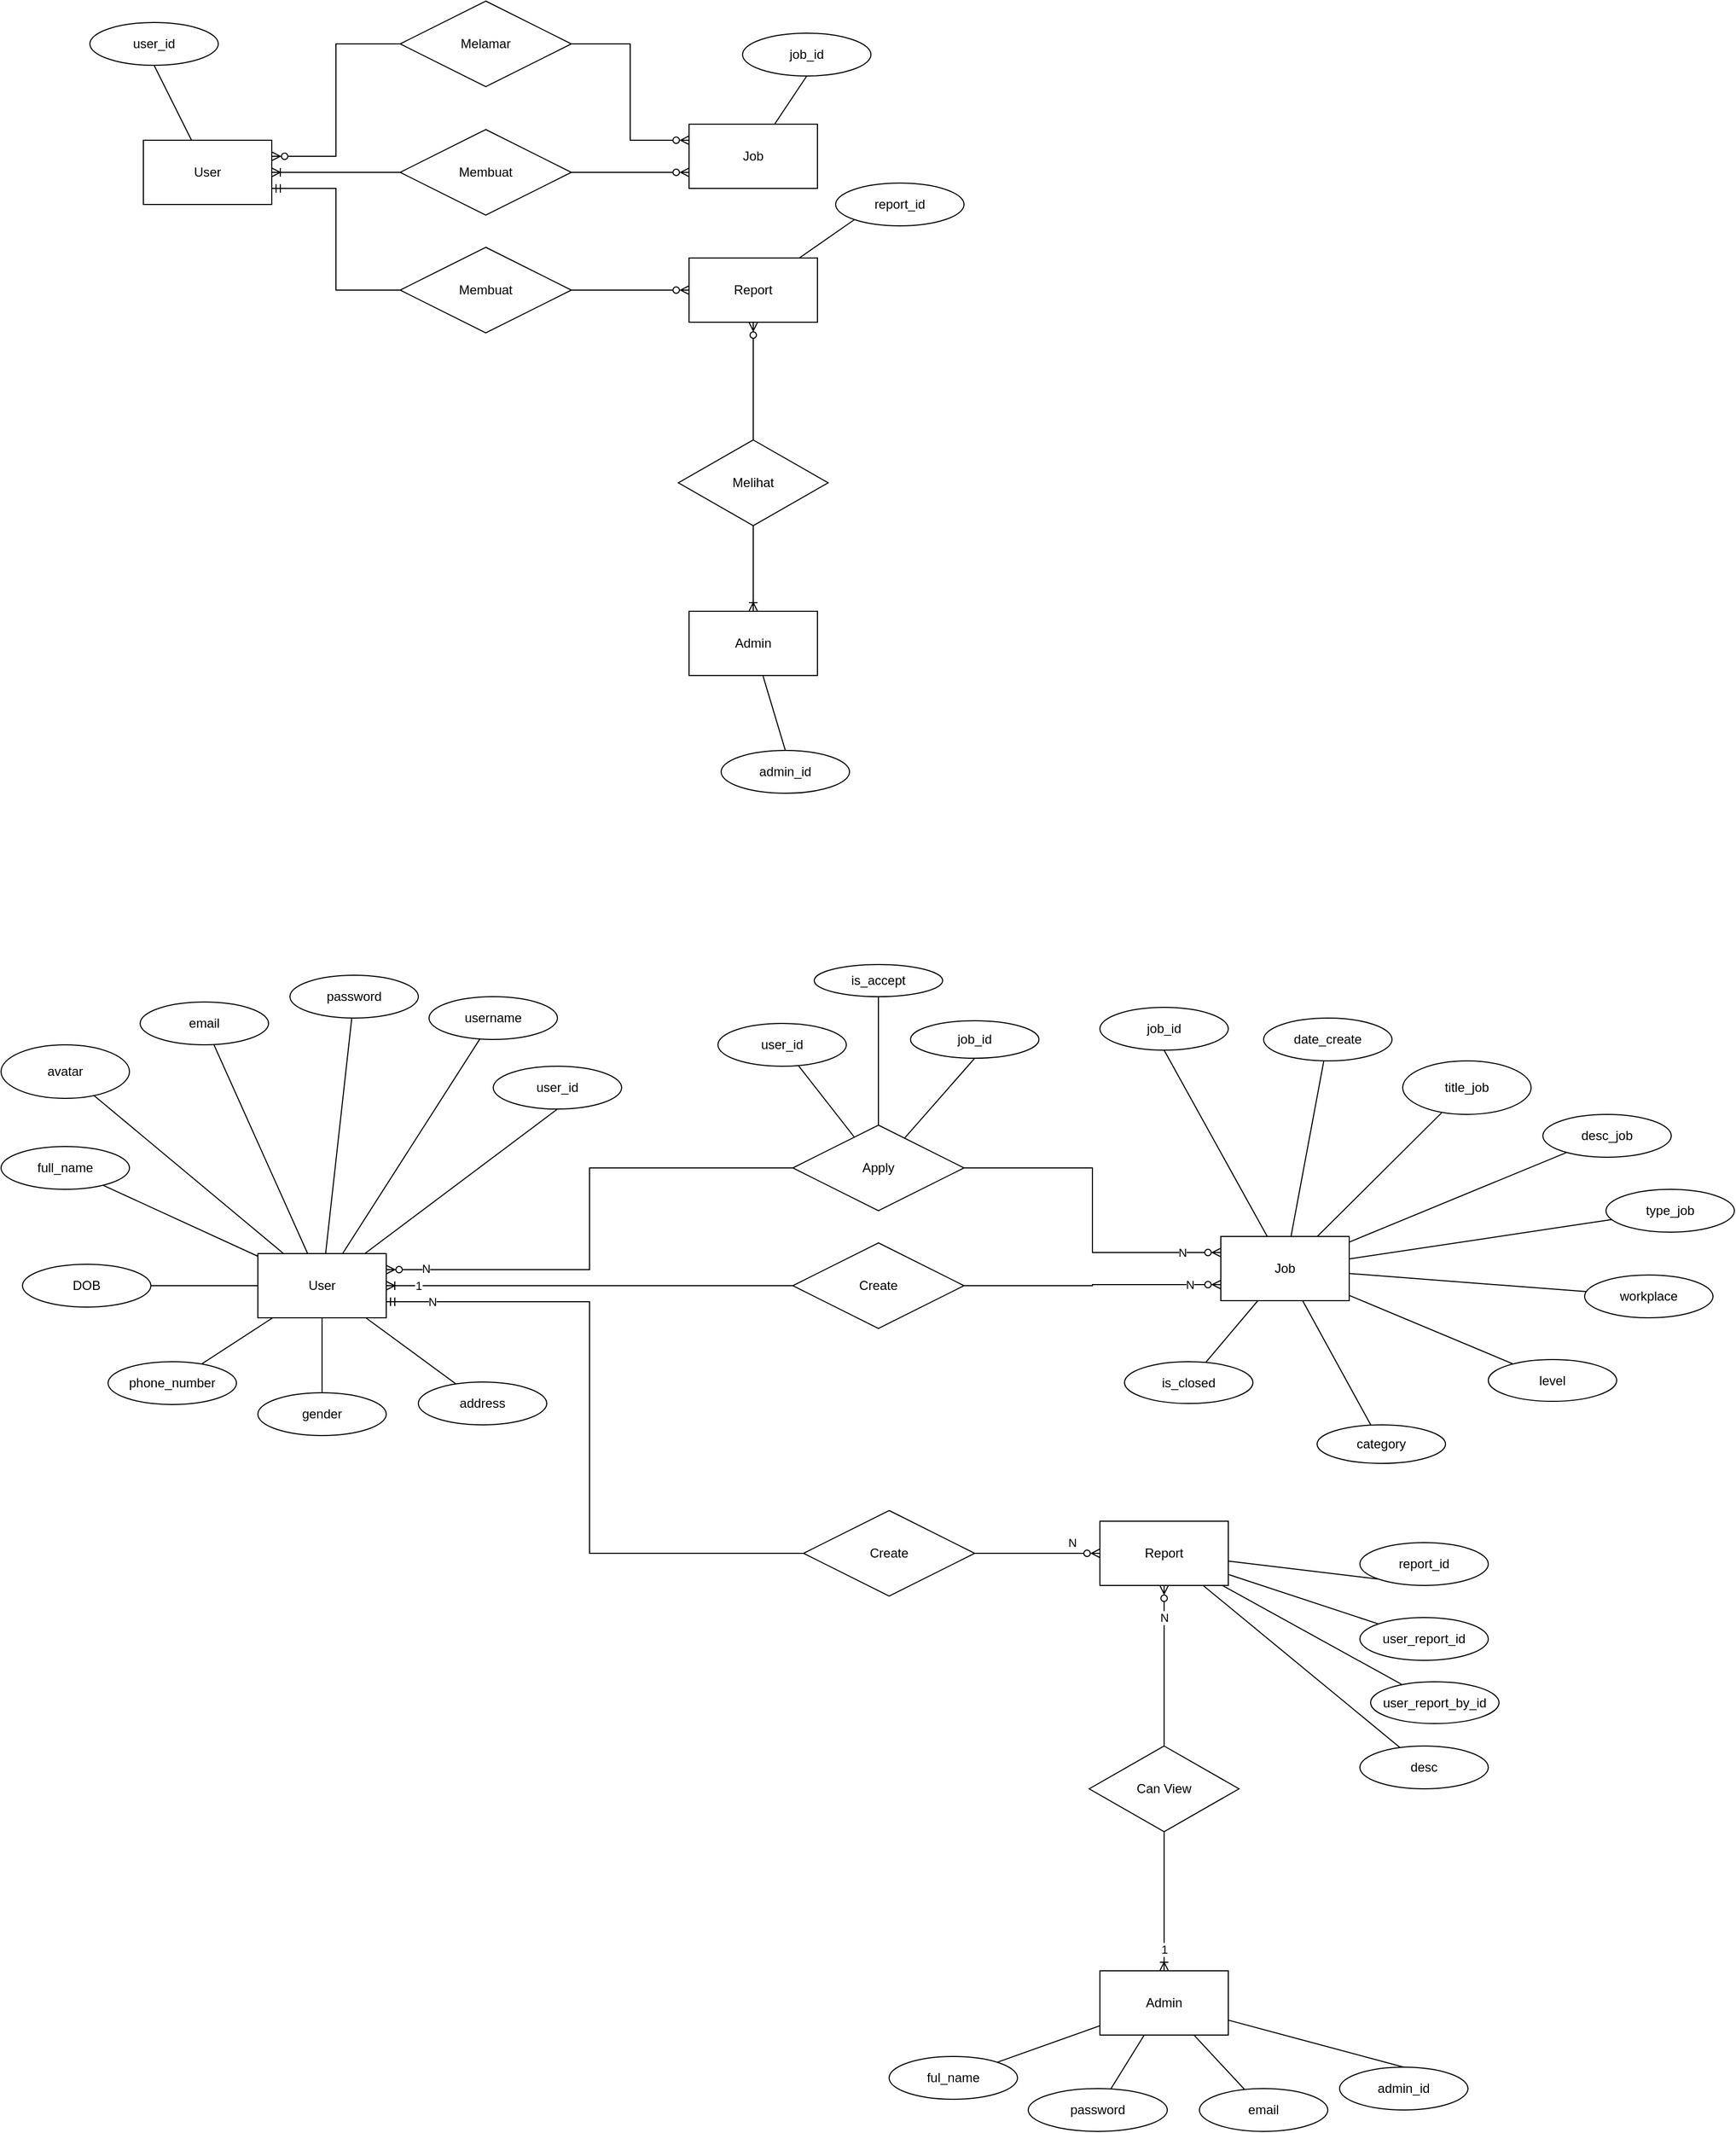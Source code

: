 <mxfile version="20.7.4" type="github">
  <diagram id="C5RBs43oDa-KdzZeNtuy" name="Page-1">
    <mxGraphModel dx="3367" dy="1723" grid="1" gridSize="10" guides="1" tooltips="1" connect="1" arrows="1" fold="1" page="1" pageScale="1" pageWidth="827" pageHeight="1169" math="0" shadow="0">
      <root>
        <mxCell id="WIyWlLk6GJQsqaUBKTNV-0" />
        <mxCell id="WIyWlLk6GJQsqaUBKTNV-1" parent="WIyWlLk6GJQsqaUBKTNV-0" />
        <mxCell id="Z6dIWF6kqk8a_w_2ANYO-72" style="rounded=0;orthogonalLoop=1;jettySize=auto;html=1;entryX=0.5;entryY=1;entryDx=0;entryDy=0;shadow=0;strokeColor=default;endArrow=none;endFill=0;" parent="WIyWlLk6GJQsqaUBKTNV-1" source="Z6dIWF6kqk8a_w_2ANYO-1" target="Z6dIWF6kqk8a_w_2ANYO-68" edge="1">
          <mxGeometry relative="1" as="geometry" />
        </mxCell>
        <mxCell id="Z6dIWF6kqk8a_w_2ANYO-1" value="User" style="rounded=0;whiteSpace=wrap;html=1;" parent="WIyWlLk6GJQsqaUBKTNV-1" vertex="1">
          <mxGeometry x="143" y="160" width="120" height="60" as="geometry" />
        </mxCell>
        <mxCell id="Z6dIWF6kqk8a_w_2ANYO-71" style="rounded=0;orthogonalLoop=1;jettySize=auto;html=1;entryX=0.5;entryY=1;entryDx=0;entryDy=0;shadow=0;strokeColor=default;endArrow=none;endFill=0;" parent="WIyWlLk6GJQsqaUBKTNV-1" source="Z6dIWF6kqk8a_w_2ANYO-11" target="Z6dIWF6kqk8a_w_2ANYO-70" edge="1">
          <mxGeometry relative="1" as="geometry" />
        </mxCell>
        <mxCell id="Z6dIWF6kqk8a_w_2ANYO-11" value="Job" style="rounded=0;whiteSpace=wrap;html=1;" parent="WIyWlLk6GJQsqaUBKTNV-1" vertex="1">
          <mxGeometry x="653" y="145" width="120" height="60" as="geometry" />
        </mxCell>
        <mxCell id="Z6dIWF6kqk8a_w_2ANYO-15" value="Melamar" style="rhombus;whiteSpace=wrap;html=1;" parent="WIyWlLk6GJQsqaUBKTNV-1" vertex="1">
          <mxGeometry x="383" y="30" width="160" height="80" as="geometry" />
        </mxCell>
        <mxCell id="Z6dIWF6kqk8a_w_2ANYO-77" style="rounded=0;orthogonalLoop=1;jettySize=auto;html=1;entryX=0;entryY=1;entryDx=0;entryDy=0;shadow=0;strokeColor=default;endArrow=none;endFill=0;" parent="WIyWlLk6GJQsqaUBKTNV-1" source="Z6dIWF6kqk8a_w_2ANYO-16" target="Z6dIWF6kqk8a_w_2ANYO-75" edge="1">
          <mxGeometry relative="1" as="geometry" />
        </mxCell>
        <mxCell id="Z6dIWF6kqk8a_w_2ANYO-16" value="Report" style="rounded=0;whiteSpace=wrap;html=1;" parent="WIyWlLk6GJQsqaUBKTNV-1" vertex="1">
          <mxGeometry x="653" y="270" width="120" height="60" as="geometry" />
        </mxCell>
        <mxCell id="Z6dIWF6kqk8a_w_2ANYO-80" style="edgeStyle=none;rounded=0;orthogonalLoop=1;jettySize=auto;html=1;entryX=0.5;entryY=0;entryDx=0;entryDy=0;shadow=0;strokeColor=default;endArrow=none;endFill=0;" parent="WIyWlLk6GJQsqaUBKTNV-1" source="Z6dIWF6kqk8a_w_2ANYO-17" target="Z6dIWF6kqk8a_w_2ANYO-78" edge="1">
          <mxGeometry relative="1" as="geometry" />
        </mxCell>
        <mxCell id="Z6dIWF6kqk8a_w_2ANYO-17" value="Admin" style="rounded=0;whiteSpace=wrap;html=1;" parent="WIyWlLk6GJQsqaUBKTNV-1" vertex="1">
          <mxGeometry x="653" y="600" width="120" height="60" as="geometry" />
        </mxCell>
        <mxCell id="Z6dIWF6kqk8a_w_2ANYO-41" style="edgeStyle=orthogonalEdgeStyle;rounded=0;orthogonalLoop=1;jettySize=auto;html=1;entryX=0;entryY=0.5;entryDx=0;entryDy=0;shadow=0;strokeColor=default;endArrow=ERzeroToMany;endFill=0;" parent="WIyWlLk6GJQsqaUBKTNV-1" source="Z6dIWF6kqk8a_w_2ANYO-18" target="Z6dIWF6kqk8a_w_2ANYO-16" edge="1">
          <mxGeometry relative="1" as="geometry" />
        </mxCell>
        <mxCell id="Z6dIWF6kqk8a_w_2ANYO-42" style="edgeStyle=orthogonalEdgeStyle;rounded=0;orthogonalLoop=1;jettySize=auto;html=1;entryX=1;entryY=0.75;entryDx=0;entryDy=0;shadow=0;strokeColor=default;endArrow=ERmandOne;endFill=0;exitX=0;exitY=0.5;exitDx=0;exitDy=0;" parent="WIyWlLk6GJQsqaUBKTNV-1" source="Z6dIWF6kqk8a_w_2ANYO-18" target="Z6dIWF6kqk8a_w_2ANYO-1" edge="1">
          <mxGeometry relative="1" as="geometry">
            <mxPoint x="313" y="440" as="sourcePoint" />
            <Array as="points">
              <mxPoint x="323" y="300" />
              <mxPoint x="323" y="205" />
            </Array>
          </mxGeometry>
        </mxCell>
        <mxCell id="Z6dIWF6kqk8a_w_2ANYO-18" value="Membuat" style="rhombus;whiteSpace=wrap;html=1;" parent="WIyWlLk6GJQsqaUBKTNV-1" vertex="1">
          <mxGeometry x="383" y="260" width="160" height="80" as="geometry" />
        </mxCell>
        <mxCell id="Z6dIWF6kqk8a_w_2ANYO-39" style="edgeStyle=orthogonalEdgeStyle;rounded=0;orthogonalLoop=1;jettySize=auto;html=1;entryX=0.5;entryY=1;entryDx=0;entryDy=0;shadow=0;strokeColor=default;endArrow=ERzeroToMany;endFill=0;" parent="WIyWlLk6GJQsqaUBKTNV-1" source="Z6dIWF6kqk8a_w_2ANYO-19" target="Z6dIWF6kqk8a_w_2ANYO-16" edge="1">
          <mxGeometry relative="1" as="geometry" />
        </mxCell>
        <mxCell id="Z6dIWF6kqk8a_w_2ANYO-49" style="edgeStyle=orthogonalEdgeStyle;rounded=0;orthogonalLoop=1;jettySize=auto;html=1;entryX=0.5;entryY=0;entryDx=0;entryDy=0;shadow=0;strokeColor=default;endArrow=ERoneToMany;endFill=0;" parent="WIyWlLk6GJQsqaUBKTNV-1" source="Z6dIWF6kqk8a_w_2ANYO-19" target="Z6dIWF6kqk8a_w_2ANYO-17" edge="1">
          <mxGeometry relative="1" as="geometry" />
        </mxCell>
        <mxCell id="Z6dIWF6kqk8a_w_2ANYO-19" value="Melihat" style="rhombus;whiteSpace=wrap;html=1;" parent="WIyWlLk6GJQsqaUBKTNV-1" vertex="1">
          <mxGeometry x="643" y="440" width="140" height="80" as="geometry" />
        </mxCell>
        <mxCell id="Z6dIWF6kqk8a_w_2ANYO-46" style="edgeStyle=orthogonalEdgeStyle;rounded=0;orthogonalLoop=1;jettySize=auto;html=1;entryX=0;entryY=0.75;entryDx=0;entryDy=0;shadow=0;strokeColor=default;endArrow=ERzeroToMany;endFill=0;" parent="WIyWlLk6GJQsqaUBKTNV-1" source="Z6dIWF6kqk8a_w_2ANYO-21" target="Z6dIWF6kqk8a_w_2ANYO-11" edge="1">
          <mxGeometry relative="1" as="geometry" />
        </mxCell>
        <mxCell id="Z6dIWF6kqk8a_w_2ANYO-21" value="Membuat" style="rhombus;whiteSpace=wrap;html=1;" parent="WIyWlLk6GJQsqaUBKTNV-1" vertex="1">
          <mxGeometry x="383" y="150" width="160" height="80" as="geometry" />
        </mxCell>
        <mxCell id="Z6dIWF6kqk8a_w_2ANYO-47" style="edgeStyle=orthogonalEdgeStyle;rounded=0;orthogonalLoop=1;jettySize=auto;html=1;entryX=0;entryY=0.25;entryDx=0;entryDy=0;shadow=0;strokeColor=default;endArrow=ERzeroToMany;endFill=0;exitX=1;exitY=0.5;exitDx=0;exitDy=0;" parent="WIyWlLk6GJQsqaUBKTNV-1" source="Z6dIWF6kqk8a_w_2ANYO-15" target="Z6dIWF6kqk8a_w_2ANYO-11" edge="1">
          <mxGeometry relative="1" as="geometry">
            <mxPoint x="553.0" y="105" as="sourcePoint" />
            <mxPoint x="673.0" y="60" as="targetPoint" />
          </mxGeometry>
        </mxCell>
        <mxCell id="Z6dIWF6kqk8a_w_2ANYO-68" value="user_id" style="ellipse;whiteSpace=wrap;html=1;" parent="WIyWlLk6GJQsqaUBKTNV-1" vertex="1">
          <mxGeometry x="93" y="50" width="120" height="40" as="geometry" />
        </mxCell>
        <mxCell id="Z6dIWF6kqk8a_w_2ANYO-70" value="job_id" style="ellipse;whiteSpace=wrap;html=1;" parent="WIyWlLk6GJQsqaUBKTNV-1" vertex="1">
          <mxGeometry x="703" y="60" width="120" height="40" as="geometry" />
        </mxCell>
        <mxCell id="Z6dIWF6kqk8a_w_2ANYO-74" style="edgeStyle=orthogonalEdgeStyle;rounded=0;orthogonalLoop=1;jettySize=auto;html=1;entryX=1;entryY=0.5;entryDx=0;entryDy=0;shadow=0;strokeColor=default;endArrow=ERoneToMany;endFill=0;exitX=0;exitY=0.5;exitDx=0;exitDy=0;" parent="WIyWlLk6GJQsqaUBKTNV-1" source="Z6dIWF6kqk8a_w_2ANYO-21" target="Z6dIWF6kqk8a_w_2ANYO-1" edge="1">
          <mxGeometry relative="1" as="geometry">
            <mxPoint x="163" y="245" as="sourcePoint" />
            <mxPoint x="283" y="200" as="targetPoint" />
          </mxGeometry>
        </mxCell>
        <mxCell id="Z6dIWF6kqk8a_w_2ANYO-75" value="report_id" style="ellipse;whiteSpace=wrap;html=1;" parent="WIyWlLk6GJQsqaUBKTNV-1" vertex="1">
          <mxGeometry x="790" y="200" width="120" height="40" as="geometry" />
        </mxCell>
        <mxCell id="Z6dIWF6kqk8a_w_2ANYO-78" value="admin_id" style="ellipse;whiteSpace=wrap;html=1;" parent="WIyWlLk6GJQsqaUBKTNV-1" vertex="1">
          <mxGeometry x="683" y="730" width="120" height="40" as="geometry" />
        </mxCell>
        <mxCell id="Z6dIWF6kqk8a_w_2ANYO-81" style="edgeStyle=orthogonalEdgeStyle;rounded=0;orthogonalLoop=1;jettySize=auto;html=1;entryX=1;entryY=0.25;entryDx=0;entryDy=0;shadow=0;strokeColor=default;endArrow=ERzeroToMany;endFill=0;exitX=0;exitY=0.5;exitDx=0;exitDy=0;" parent="WIyWlLk6GJQsqaUBKTNV-1" source="Z6dIWF6kqk8a_w_2ANYO-15" target="Z6dIWF6kqk8a_w_2ANYO-1" edge="1">
          <mxGeometry relative="1" as="geometry">
            <mxPoint x="383.0" y="260" as="sourcePoint" />
            <mxPoint x="273.0" y="195" as="targetPoint" />
          </mxGeometry>
        </mxCell>
        <mxCell id="cLHUCbzt0xKJDrhZQCoJ-0" style="rounded=0;orthogonalLoop=1;jettySize=auto;html=1;entryX=0.5;entryY=1;entryDx=0;entryDy=0;shadow=0;strokeColor=default;endArrow=none;endFill=0;" parent="WIyWlLk6GJQsqaUBKTNV-1" source="cLHUCbzt0xKJDrhZQCoJ-1" target="cLHUCbzt0xKJDrhZQCoJ-18" edge="1">
          <mxGeometry relative="1" as="geometry" />
        </mxCell>
        <mxCell id="cLHUCbzt0xKJDrhZQCoJ-27" value="" style="rounded=0;orthogonalLoop=1;jettySize=auto;html=1;endArrow=none;endFill=0;" parent="WIyWlLk6GJQsqaUBKTNV-1" source="cLHUCbzt0xKJDrhZQCoJ-1" target="cLHUCbzt0xKJDrhZQCoJ-26" edge="1">
          <mxGeometry relative="1" as="geometry" />
        </mxCell>
        <mxCell id="cLHUCbzt0xKJDrhZQCoJ-30" value="" style="edgeStyle=none;rounded=0;orthogonalLoop=1;jettySize=auto;html=1;endArrow=none;endFill=0;" parent="WIyWlLk6GJQsqaUBKTNV-1" source="cLHUCbzt0xKJDrhZQCoJ-1" target="cLHUCbzt0xKJDrhZQCoJ-29" edge="1">
          <mxGeometry relative="1" as="geometry" />
        </mxCell>
        <mxCell id="cLHUCbzt0xKJDrhZQCoJ-32" value="" style="edgeStyle=none;rounded=0;orthogonalLoop=1;jettySize=auto;html=1;endArrow=none;endFill=0;" parent="WIyWlLk6GJQsqaUBKTNV-1" source="cLHUCbzt0xKJDrhZQCoJ-1" target="cLHUCbzt0xKJDrhZQCoJ-31" edge="1">
          <mxGeometry relative="1" as="geometry" />
        </mxCell>
        <mxCell id="cLHUCbzt0xKJDrhZQCoJ-36" value="" style="edgeStyle=none;rounded=0;orthogonalLoop=1;jettySize=auto;html=1;endArrow=none;endFill=0;" parent="WIyWlLk6GJQsqaUBKTNV-1" source="cLHUCbzt0xKJDrhZQCoJ-1" target="cLHUCbzt0xKJDrhZQCoJ-35" edge="1">
          <mxGeometry relative="1" as="geometry" />
        </mxCell>
        <mxCell id="cLHUCbzt0xKJDrhZQCoJ-38" value="" style="edgeStyle=none;rounded=0;orthogonalLoop=1;jettySize=auto;html=1;endArrow=none;endFill=0;" parent="WIyWlLk6GJQsqaUBKTNV-1" source="cLHUCbzt0xKJDrhZQCoJ-1" target="cLHUCbzt0xKJDrhZQCoJ-37" edge="1">
          <mxGeometry relative="1" as="geometry" />
        </mxCell>
        <mxCell id="cLHUCbzt0xKJDrhZQCoJ-40" value="" style="edgeStyle=none;rounded=0;orthogonalLoop=1;jettySize=auto;html=1;endArrow=none;endFill=0;" parent="WIyWlLk6GJQsqaUBKTNV-1" source="cLHUCbzt0xKJDrhZQCoJ-1" target="cLHUCbzt0xKJDrhZQCoJ-39" edge="1">
          <mxGeometry relative="1" as="geometry" />
        </mxCell>
        <mxCell id="cLHUCbzt0xKJDrhZQCoJ-43" value="" style="edgeStyle=none;rounded=0;orthogonalLoop=1;jettySize=auto;html=1;endArrow=none;endFill=0;" parent="WIyWlLk6GJQsqaUBKTNV-1" source="cLHUCbzt0xKJDrhZQCoJ-1" target="cLHUCbzt0xKJDrhZQCoJ-42" edge="1">
          <mxGeometry relative="1" as="geometry" />
        </mxCell>
        <mxCell id="cLHUCbzt0xKJDrhZQCoJ-46" value="" style="edgeStyle=none;rounded=0;orthogonalLoop=1;jettySize=auto;html=1;endArrow=none;endFill=0;" parent="WIyWlLk6GJQsqaUBKTNV-1" source="cLHUCbzt0xKJDrhZQCoJ-1" target="cLHUCbzt0xKJDrhZQCoJ-45" edge="1">
          <mxGeometry relative="1" as="geometry" />
        </mxCell>
        <mxCell id="cLHUCbzt0xKJDrhZQCoJ-49" value="" style="edgeStyle=none;rounded=0;orthogonalLoop=1;jettySize=auto;html=1;endArrow=none;endFill=0;" parent="WIyWlLk6GJQsqaUBKTNV-1" source="cLHUCbzt0xKJDrhZQCoJ-1" target="cLHUCbzt0xKJDrhZQCoJ-48" edge="1">
          <mxGeometry relative="1" as="geometry" />
        </mxCell>
        <mxCell id="cLHUCbzt0xKJDrhZQCoJ-1" value="User" style="rounded=0;whiteSpace=wrap;html=1;" parent="WIyWlLk6GJQsqaUBKTNV-1" vertex="1">
          <mxGeometry x="250" y="1200" width="120" height="60" as="geometry" />
        </mxCell>
        <mxCell id="cLHUCbzt0xKJDrhZQCoJ-2" style="rounded=0;orthogonalLoop=1;jettySize=auto;html=1;entryX=0.5;entryY=1;entryDx=0;entryDy=0;shadow=0;strokeColor=default;endArrow=none;endFill=0;" parent="WIyWlLk6GJQsqaUBKTNV-1" source="cLHUCbzt0xKJDrhZQCoJ-3" target="cLHUCbzt0xKJDrhZQCoJ-19" edge="1">
          <mxGeometry relative="1" as="geometry" />
        </mxCell>
        <mxCell id="cLHUCbzt0xKJDrhZQCoJ-52" value="" style="edgeStyle=none;rounded=0;orthogonalLoop=1;jettySize=auto;html=1;endArrow=none;endFill=0;" parent="WIyWlLk6GJQsqaUBKTNV-1" source="cLHUCbzt0xKJDrhZQCoJ-3" target="cLHUCbzt0xKJDrhZQCoJ-51" edge="1">
          <mxGeometry relative="1" as="geometry" />
        </mxCell>
        <mxCell id="cLHUCbzt0xKJDrhZQCoJ-54" value="" style="edgeStyle=none;rounded=0;orthogonalLoop=1;jettySize=auto;html=1;endArrow=none;endFill=0;" parent="WIyWlLk6GJQsqaUBKTNV-1" source="cLHUCbzt0xKJDrhZQCoJ-3" target="cLHUCbzt0xKJDrhZQCoJ-53" edge="1">
          <mxGeometry relative="1" as="geometry" />
        </mxCell>
        <mxCell id="cLHUCbzt0xKJDrhZQCoJ-56" value="" style="edgeStyle=none;rounded=0;orthogonalLoop=1;jettySize=auto;html=1;endArrow=none;endFill=0;" parent="WIyWlLk6GJQsqaUBKTNV-1" source="cLHUCbzt0xKJDrhZQCoJ-3" target="cLHUCbzt0xKJDrhZQCoJ-55" edge="1">
          <mxGeometry relative="1" as="geometry" />
        </mxCell>
        <mxCell id="cLHUCbzt0xKJDrhZQCoJ-59" value="" style="edgeStyle=none;rounded=0;orthogonalLoop=1;jettySize=auto;html=1;endArrow=none;endFill=0;" parent="WIyWlLk6GJQsqaUBKTNV-1" source="cLHUCbzt0xKJDrhZQCoJ-3" target="cLHUCbzt0xKJDrhZQCoJ-58" edge="1">
          <mxGeometry relative="1" as="geometry" />
        </mxCell>
        <mxCell id="cLHUCbzt0xKJDrhZQCoJ-62" value="" style="edgeStyle=none;rounded=0;orthogonalLoop=1;jettySize=auto;html=1;endArrow=none;endFill=0;" parent="WIyWlLk6GJQsqaUBKTNV-1" source="cLHUCbzt0xKJDrhZQCoJ-3" target="cLHUCbzt0xKJDrhZQCoJ-61" edge="1">
          <mxGeometry relative="1" as="geometry" />
        </mxCell>
        <mxCell id="cLHUCbzt0xKJDrhZQCoJ-67" value="" style="edgeStyle=none;rounded=0;orthogonalLoop=1;jettySize=auto;html=1;endArrow=none;endFill=0;" parent="WIyWlLk6GJQsqaUBKTNV-1" source="cLHUCbzt0xKJDrhZQCoJ-3" target="cLHUCbzt0xKJDrhZQCoJ-66" edge="1">
          <mxGeometry relative="1" as="geometry" />
        </mxCell>
        <mxCell id="cLHUCbzt0xKJDrhZQCoJ-69" value="" style="edgeStyle=none;rounded=0;orthogonalLoop=1;jettySize=auto;html=1;endArrow=none;endFill=0;" parent="WIyWlLk6GJQsqaUBKTNV-1" source="cLHUCbzt0xKJDrhZQCoJ-3" target="cLHUCbzt0xKJDrhZQCoJ-68" edge="1">
          <mxGeometry relative="1" as="geometry" />
        </mxCell>
        <mxCell id="cLHUCbzt0xKJDrhZQCoJ-96" value="" style="edgeStyle=none;rounded=0;orthogonalLoop=1;jettySize=auto;html=1;endArrow=none;endFill=0;" parent="WIyWlLk6GJQsqaUBKTNV-1" source="cLHUCbzt0xKJDrhZQCoJ-3" target="cLHUCbzt0xKJDrhZQCoJ-95" edge="1">
          <mxGeometry relative="1" as="geometry" />
        </mxCell>
        <mxCell id="cLHUCbzt0xKJDrhZQCoJ-3" value="Job" style="rounded=0;whiteSpace=wrap;html=1;" parent="WIyWlLk6GJQsqaUBKTNV-1" vertex="1">
          <mxGeometry x="1150" y="1184" width="120" height="60" as="geometry" />
        </mxCell>
        <mxCell id="cLHUCbzt0xKJDrhZQCoJ-89" value="" style="edgeStyle=none;rounded=0;orthogonalLoop=1;jettySize=auto;html=1;endArrow=none;endFill=0;" parent="WIyWlLk6GJQsqaUBKTNV-1" source="cLHUCbzt0xKJDrhZQCoJ-4" target="cLHUCbzt0xKJDrhZQCoJ-88" edge="1">
          <mxGeometry relative="1" as="geometry" />
        </mxCell>
        <mxCell id="cLHUCbzt0xKJDrhZQCoJ-92" style="edgeStyle=none;rounded=0;orthogonalLoop=1;jettySize=auto;html=1;entryX=0.5;entryY=1;entryDx=0;entryDy=0;endArrow=none;endFill=0;" parent="WIyWlLk6GJQsqaUBKTNV-1" source="cLHUCbzt0xKJDrhZQCoJ-4" target="cLHUCbzt0xKJDrhZQCoJ-90" edge="1">
          <mxGeometry relative="1" as="geometry" />
        </mxCell>
        <mxCell id="cLHUCbzt0xKJDrhZQCoJ-94" value="" style="edgeStyle=none;rounded=0;orthogonalLoop=1;jettySize=auto;html=1;endArrow=none;endFill=0;" parent="WIyWlLk6GJQsqaUBKTNV-1" source="cLHUCbzt0xKJDrhZQCoJ-4" target="cLHUCbzt0xKJDrhZQCoJ-93" edge="1">
          <mxGeometry relative="1" as="geometry" />
        </mxCell>
        <mxCell id="cLHUCbzt0xKJDrhZQCoJ-4" value="Apply" style="rhombus;whiteSpace=wrap;html=1;" parent="WIyWlLk6GJQsqaUBKTNV-1" vertex="1">
          <mxGeometry x="750" y="1080" width="160" height="80" as="geometry" />
        </mxCell>
        <mxCell id="cLHUCbzt0xKJDrhZQCoJ-5" style="rounded=0;orthogonalLoop=1;jettySize=auto;html=1;entryX=0;entryY=1;entryDx=0;entryDy=0;shadow=0;strokeColor=default;endArrow=none;endFill=0;" parent="WIyWlLk6GJQsqaUBKTNV-1" source="cLHUCbzt0xKJDrhZQCoJ-6" target="cLHUCbzt0xKJDrhZQCoJ-21" edge="1">
          <mxGeometry relative="1" as="geometry" />
        </mxCell>
        <mxCell id="cLHUCbzt0xKJDrhZQCoJ-71" value="" style="edgeStyle=none;rounded=0;orthogonalLoop=1;jettySize=auto;html=1;endArrow=none;endFill=0;" parent="WIyWlLk6GJQsqaUBKTNV-1" source="cLHUCbzt0xKJDrhZQCoJ-6" target="cLHUCbzt0xKJDrhZQCoJ-70" edge="1">
          <mxGeometry relative="1" as="geometry" />
        </mxCell>
        <mxCell id="cLHUCbzt0xKJDrhZQCoJ-73" value="" style="edgeStyle=none;rounded=0;orthogonalLoop=1;jettySize=auto;html=1;endArrow=none;endFill=0;" parent="WIyWlLk6GJQsqaUBKTNV-1" source="cLHUCbzt0xKJDrhZQCoJ-6" target="cLHUCbzt0xKJDrhZQCoJ-72" edge="1">
          <mxGeometry relative="1" as="geometry" />
        </mxCell>
        <mxCell id="cLHUCbzt0xKJDrhZQCoJ-75" value="" style="edgeStyle=none;rounded=0;orthogonalLoop=1;jettySize=auto;html=1;endArrow=none;endFill=0;" parent="WIyWlLk6GJQsqaUBKTNV-1" source="cLHUCbzt0xKJDrhZQCoJ-6" target="cLHUCbzt0xKJDrhZQCoJ-74" edge="1">
          <mxGeometry relative="1" as="geometry" />
        </mxCell>
        <mxCell id="cLHUCbzt0xKJDrhZQCoJ-6" value="Report" style="rounded=0;whiteSpace=wrap;html=1;" parent="WIyWlLk6GJQsqaUBKTNV-1" vertex="1">
          <mxGeometry x="1037" y="1450" width="120" height="60" as="geometry" />
        </mxCell>
        <mxCell id="cLHUCbzt0xKJDrhZQCoJ-7" style="edgeStyle=none;rounded=0;orthogonalLoop=1;jettySize=auto;html=1;entryX=0.5;entryY=0;entryDx=0;entryDy=0;shadow=0;strokeColor=default;endArrow=none;endFill=0;" parent="WIyWlLk6GJQsqaUBKTNV-1" source="cLHUCbzt0xKJDrhZQCoJ-8" target="cLHUCbzt0xKJDrhZQCoJ-22" edge="1">
          <mxGeometry relative="1" as="geometry" />
        </mxCell>
        <mxCell id="cLHUCbzt0xKJDrhZQCoJ-80" value="" style="edgeStyle=none;rounded=0;orthogonalLoop=1;jettySize=auto;html=1;endArrow=none;endFill=0;" parent="WIyWlLk6GJQsqaUBKTNV-1" source="cLHUCbzt0xKJDrhZQCoJ-8" target="cLHUCbzt0xKJDrhZQCoJ-79" edge="1">
          <mxGeometry relative="1" as="geometry" />
        </mxCell>
        <mxCell id="cLHUCbzt0xKJDrhZQCoJ-83" value="" style="edgeStyle=none;rounded=0;orthogonalLoop=1;jettySize=auto;html=1;endArrow=none;endFill=0;" parent="WIyWlLk6GJQsqaUBKTNV-1" source="cLHUCbzt0xKJDrhZQCoJ-8" target="cLHUCbzt0xKJDrhZQCoJ-82" edge="1">
          <mxGeometry relative="1" as="geometry" />
        </mxCell>
        <mxCell id="cLHUCbzt0xKJDrhZQCoJ-85" value="" style="edgeStyle=none;rounded=0;orthogonalLoop=1;jettySize=auto;html=1;endArrow=none;endFill=0;" parent="WIyWlLk6GJQsqaUBKTNV-1" source="cLHUCbzt0xKJDrhZQCoJ-8" target="cLHUCbzt0xKJDrhZQCoJ-84" edge="1">
          <mxGeometry relative="1" as="geometry" />
        </mxCell>
        <mxCell id="cLHUCbzt0xKJDrhZQCoJ-8" value="Admin" style="rounded=0;whiteSpace=wrap;html=1;" parent="WIyWlLk6GJQsqaUBKTNV-1" vertex="1">
          <mxGeometry x="1037" y="1870" width="120" height="60" as="geometry" />
        </mxCell>
        <mxCell id="cLHUCbzt0xKJDrhZQCoJ-9" style="edgeStyle=orthogonalEdgeStyle;rounded=0;orthogonalLoop=1;jettySize=auto;html=1;entryX=0;entryY=0.5;entryDx=0;entryDy=0;shadow=0;strokeColor=default;endArrow=ERzeroToMany;endFill=0;" parent="WIyWlLk6GJQsqaUBKTNV-1" source="cLHUCbzt0xKJDrhZQCoJ-11" target="cLHUCbzt0xKJDrhZQCoJ-6" edge="1">
          <mxGeometry relative="1" as="geometry" />
        </mxCell>
        <mxCell id="cobCIdVEs8VxiFLV6-CB-5" value="N" style="edgeLabel;html=1;align=center;verticalAlign=middle;resizable=0;points=[];" vertex="1" connectable="0" parent="cLHUCbzt0xKJDrhZQCoJ-9">
          <mxGeometry x="-0.242" relative="1" as="geometry">
            <mxPoint x="46" y="-10" as="offset" />
          </mxGeometry>
        </mxCell>
        <mxCell id="cLHUCbzt0xKJDrhZQCoJ-10" style="edgeStyle=orthogonalEdgeStyle;rounded=0;orthogonalLoop=1;jettySize=auto;html=1;entryX=1;entryY=0.75;entryDx=0;entryDy=0;shadow=0;strokeColor=default;endArrow=ERmandOne;endFill=0;exitX=0;exitY=0.5;exitDx=0;exitDy=0;" parent="WIyWlLk6GJQsqaUBKTNV-1" source="cLHUCbzt0xKJDrhZQCoJ-11" target="cLHUCbzt0xKJDrhZQCoJ-1" edge="1">
          <mxGeometry relative="1" as="geometry">
            <mxPoint x="420" y="1480" as="sourcePoint" />
            <Array as="points">
              <mxPoint x="560" y="1480" />
              <mxPoint x="560" y="1245" />
            </Array>
          </mxGeometry>
        </mxCell>
        <mxCell id="cobCIdVEs8VxiFLV6-CB-4" value="N" style="edgeLabel;html=1;align=center;verticalAlign=middle;resizable=0;points=[];" vertex="1" connectable="0" parent="cLHUCbzt0xKJDrhZQCoJ-10">
          <mxGeometry x="0.86" relative="1" as="geometry">
            <mxPoint x="-1" as="offset" />
          </mxGeometry>
        </mxCell>
        <mxCell id="cLHUCbzt0xKJDrhZQCoJ-11" value="Create" style="rhombus;whiteSpace=wrap;html=1;" parent="WIyWlLk6GJQsqaUBKTNV-1" vertex="1">
          <mxGeometry x="760" y="1440" width="160" height="80" as="geometry" />
        </mxCell>
        <mxCell id="cLHUCbzt0xKJDrhZQCoJ-12" style="edgeStyle=orthogonalEdgeStyle;rounded=0;orthogonalLoop=1;jettySize=auto;html=1;entryX=0.5;entryY=1;entryDx=0;entryDy=0;shadow=0;strokeColor=default;endArrow=ERzeroToMany;endFill=0;" parent="WIyWlLk6GJQsqaUBKTNV-1" source="cLHUCbzt0xKJDrhZQCoJ-14" target="cLHUCbzt0xKJDrhZQCoJ-6" edge="1">
          <mxGeometry relative="1" as="geometry">
            <Array as="points">
              <mxPoint x="1097" y="1560" />
              <mxPoint x="1097" y="1560" />
            </Array>
          </mxGeometry>
        </mxCell>
        <mxCell id="cobCIdVEs8VxiFLV6-CB-7" value="N" style="edgeLabel;html=1;align=center;verticalAlign=middle;resizable=0;points=[];" vertex="1" connectable="0" parent="cLHUCbzt0xKJDrhZQCoJ-12">
          <mxGeometry x="0.308" y="-2" relative="1" as="geometry">
            <mxPoint x="-2" y="-22" as="offset" />
          </mxGeometry>
        </mxCell>
        <mxCell id="cLHUCbzt0xKJDrhZQCoJ-13" style="edgeStyle=orthogonalEdgeStyle;rounded=0;orthogonalLoop=1;jettySize=auto;html=1;entryX=0.5;entryY=0;entryDx=0;entryDy=0;shadow=0;strokeColor=default;endArrow=ERoneToMany;endFill=0;" parent="WIyWlLk6GJQsqaUBKTNV-1" source="cLHUCbzt0xKJDrhZQCoJ-14" target="cLHUCbzt0xKJDrhZQCoJ-8" edge="1">
          <mxGeometry relative="1" as="geometry">
            <Array as="points">
              <mxPoint x="1097" y="1870" />
              <mxPoint x="1097" y="1870" />
            </Array>
          </mxGeometry>
        </mxCell>
        <mxCell id="cobCIdVEs8VxiFLV6-CB-6" value="1" style="edgeLabel;html=1;align=center;verticalAlign=middle;resizable=0;points=[];" vertex="1" connectable="0" parent="cLHUCbzt0xKJDrhZQCoJ-13">
          <mxGeometry x="0.316" y="2" relative="1" as="geometry">
            <mxPoint x="-2" y="24" as="offset" />
          </mxGeometry>
        </mxCell>
        <mxCell id="cLHUCbzt0xKJDrhZQCoJ-14" value="Can View" style="rhombus;whiteSpace=wrap;html=1;" parent="WIyWlLk6GJQsqaUBKTNV-1" vertex="1">
          <mxGeometry x="1027" y="1660" width="140" height="80" as="geometry" />
        </mxCell>
        <mxCell id="cLHUCbzt0xKJDrhZQCoJ-15" style="edgeStyle=orthogonalEdgeStyle;rounded=0;orthogonalLoop=1;jettySize=auto;html=1;entryX=0;entryY=0.75;entryDx=0;entryDy=0;shadow=0;strokeColor=default;endArrow=ERzeroToMany;endFill=0;" parent="WIyWlLk6GJQsqaUBKTNV-1" source="cLHUCbzt0xKJDrhZQCoJ-16" target="cLHUCbzt0xKJDrhZQCoJ-3" edge="1">
          <mxGeometry relative="1" as="geometry" />
        </mxCell>
        <mxCell id="cobCIdVEs8VxiFLV6-CB-3" value="N" style="edgeLabel;html=1;align=center;verticalAlign=middle;resizable=0;points=[];" vertex="1" connectable="0" parent="cLHUCbzt0xKJDrhZQCoJ-15">
          <mxGeometry x="0.753" relative="1" as="geometry">
            <mxPoint x="1" as="offset" />
          </mxGeometry>
        </mxCell>
        <mxCell id="cLHUCbzt0xKJDrhZQCoJ-16" value="Create" style="rhombus;whiteSpace=wrap;html=1;" parent="WIyWlLk6GJQsqaUBKTNV-1" vertex="1">
          <mxGeometry x="750" y="1190" width="160" height="80" as="geometry" />
        </mxCell>
        <mxCell id="cLHUCbzt0xKJDrhZQCoJ-17" style="edgeStyle=orthogonalEdgeStyle;rounded=0;orthogonalLoop=1;jettySize=auto;html=1;entryX=0;entryY=0.25;entryDx=0;entryDy=0;shadow=0;strokeColor=default;endArrow=ERzeroToMany;endFill=0;exitX=1;exitY=0.5;exitDx=0;exitDy=0;" parent="WIyWlLk6GJQsqaUBKTNV-1" source="cLHUCbzt0xKJDrhZQCoJ-4" target="cLHUCbzt0xKJDrhZQCoJ-3" edge="1">
          <mxGeometry relative="1" as="geometry">
            <mxPoint x="920.0" y="1155" as="sourcePoint" />
            <mxPoint x="1040.0" y="1110" as="targetPoint" />
          </mxGeometry>
        </mxCell>
        <mxCell id="cobCIdVEs8VxiFLV6-CB-1" value="N" style="edgeLabel;html=1;align=center;verticalAlign=middle;resizable=0;points=[];" vertex="1" connectable="0" parent="cLHUCbzt0xKJDrhZQCoJ-17">
          <mxGeometry x="0.772" relative="1" as="geometry">
            <mxPoint as="offset" />
          </mxGeometry>
        </mxCell>
        <mxCell id="cLHUCbzt0xKJDrhZQCoJ-18" value="user_id" style="ellipse;whiteSpace=wrap;html=1;" parent="WIyWlLk6GJQsqaUBKTNV-1" vertex="1">
          <mxGeometry x="470" y="1025" width="120" height="40" as="geometry" />
        </mxCell>
        <mxCell id="cLHUCbzt0xKJDrhZQCoJ-19" value="job_id" style="ellipse;whiteSpace=wrap;html=1;" parent="WIyWlLk6GJQsqaUBKTNV-1" vertex="1">
          <mxGeometry x="1037" y="970" width="120" height="40" as="geometry" />
        </mxCell>
        <mxCell id="cLHUCbzt0xKJDrhZQCoJ-20" style="edgeStyle=orthogonalEdgeStyle;rounded=0;orthogonalLoop=1;jettySize=auto;html=1;entryX=1;entryY=0.5;entryDx=0;entryDy=0;shadow=0;strokeColor=default;endArrow=ERoneToMany;endFill=0;exitX=0;exitY=0.5;exitDx=0;exitDy=0;" parent="WIyWlLk6GJQsqaUBKTNV-1" source="cLHUCbzt0xKJDrhZQCoJ-16" target="cLHUCbzt0xKJDrhZQCoJ-1" edge="1">
          <mxGeometry relative="1" as="geometry">
            <mxPoint x="270" y="1285" as="sourcePoint" />
            <mxPoint x="390" y="1240" as="targetPoint" />
          </mxGeometry>
        </mxCell>
        <mxCell id="cobCIdVEs8VxiFLV6-CB-2" value="1" style="edgeLabel;html=1;align=center;verticalAlign=middle;resizable=0;points=[];" vertex="1" connectable="0" parent="cLHUCbzt0xKJDrhZQCoJ-20">
          <mxGeometry x="0.818" y="5" relative="1" as="geometry">
            <mxPoint x="-5" y="-5" as="offset" />
          </mxGeometry>
        </mxCell>
        <mxCell id="cLHUCbzt0xKJDrhZQCoJ-21" value="report_id" style="ellipse;whiteSpace=wrap;html=1;" parent="WIyWlLk6GJQsqaUBKTNV-1" vertex="1">
          <mxGeometry x="1280" y="1470" width="120" height="40" as="geometry" />
        </mxCell>
        <mxCell id="cLHUCbzt0xKJDrhZQCoJ-22" value="admin_id" style="ellipse;whiteSpace=wrap;html=1;" parent="WIyWlLk6GJQsqaUBKTNV-1" vertex="1">
          <mxGeometry x="1261" y="1960" width="120" height="40" as="geometry" />
        </mxCell>
        <mxCell id="cLHUCbzt0xKJDrhZQCoJ-23" style="edgeStyle=orthogonalEdgeStyle;rounded=0;orthogonalLoop=1;jettySize=auto;html=1;entryX=1;entryY=0.25;entryDx=0;entryDy=0;shadow=0;strokeColor=default;endArrow=ERzeroToMany;endFill=0;exitX=0;exitY=0.5;exitDx=0;exitDy=0;" parent="WIyWlLk6GJQsqaUBKTNV-1" source="cLHUCbzt0xKJDrhZQCoJ-4" target="cLHUCbzt0xKJDrhZQCoJ-1" edge="1">
          <mxGeometry relative="1" as="geometry">
            <mxPoint x="490.0" y="1300" as="sourcePoint" />
            <mxPoint x="380.0" y="1235" as="targetPoint" />
          </mxGeometry>
        </mxCell>
        <mxCell id="cobCIdVEs8VxiFLV6-CB-0" value="N" style="edgeLabel;html=1;align=center;verticalAlign=middle;resizable=0;points=[];" vertex="1" connectable="0" parent="cLHUCbzt0xKJDrhZQCoJ-23">
          <mxGeometry x="0.844" y="-1" relative="1" as="geometry">
            <mxPoint as="offset" />
          </mxGeometry>
        </mxCell>
        <mxCell id="cLHUCbzt0xKJDrhZQCoJ-26" value="full_name" style="ellipse;whiteSpace=wrap;html=1;rounded=0;" parent="WIyWlLk6GJQsqaUBKTNV-1" vertex="1">
          <mxGeometry x="10" y="1100" width="120" height="40" as="geometry" />
        </mxCell>
        <mxCell id="cLHUCbzt0xKJDrhZQCoJ-29" value="DOB" style="ellipse;whiteSpace=wrap;html=1;rounded=0;" parent="WIyWlLk6GJQsqaUBKTNV-1" vertex="1">
          <mxGeometry x="30" y="1210" width="120" height="40" as="geometry" />
        </mxCell>
        <mxCell id="cLHUCbzt0xKJDrhZQCoJ-31" value="phone_number" style="ellipse;whiteSpace=wrap;html=1;rounded=0;" parent="WIyWlLk6GJQsqaUBKTNV-1" vertex="1">
          <mxGeometry x="110" y="1301" width="120" height="40" as="geometry" />
        </mxCell>
        <mxCell id="cLHUCbzt0xKJDrhZQCoJ-35" value="gender" style="ellipse;whiteSpace=wrap;html=1;rounded=0;" parent="WIyWlLk6GJQsqaUBKTNV-1" vertex="1">
          <mxGeometry x="250" y="1330" width="120" height="40" as="geometry" />
        </mxCell>
        <mxCell id="cLHUCbzt0xKJDrhZQCoJ-37" value="email" style="ellipse;whiteSpace=wrap;html=1;rounded=0;" parent="WIyWlLk6GJQsqaUBKTNV-1" vertex="1">
          <mxGeometry x="140" y="965" width="120" height="40" as="geometry" />
        </mxCell>
        <mxCell id="cLHUCbzt0xKJDrhZQCoJ-39" value="password" style="ellipse;whiteSpace=wrap;html=1;rounded=0;" parent="WIyWlLk6GJQsqaUBKTNV-1" vertex="1">
          <mxGeometry x="280" y="940" width="120" height="40" as="geometry" />
        </mxCell>
        <mxCell id="cLHUCbzt0xKJDrhZQCoJ-42" value="address" style="ellipse;whiteSpace=wrap;html=1;rounded=0;" parent="WIyWlLk6GJQsqaUBKTNV-1" vertex="1">
          <mxGeometry x="400" y="1320" width="120" height="40" as="geometry" />
        </mxCell>
        <mxCell id="cLHUCbzt0xKJDrhZQCoJ-45" value="username" style="ellipse;whiteSpace=wrap;html=1;rounded=0;" parent="WIyWlLk6GJQsqaUBKTNV-1" vertex="1">
          <mxGeometry x="410" y="960" width="120" height="40" as="geometry" />
        </mxCell>
        <mxCell id="cLHUCbzt0xKJDrhZQCoJ-48" value="avatar" style="ellipse;whiteSpace=wrap;html=1;rounded=0;" parent="WIyWlLk6GJQsqaUBKTNV-1" vertex="1">
          <mxGeometry x="10" y="1005" width="120" height="50" as="geometry" />
        </mxCell>
        <mxCell id="cLHUCbzt0xKJDrhZQCoJ-51" value="title_job" style="ellipse;whiteSpace=wrap;html=1;rounded=0;" parent="WIyWlLk6GJQsqaUBKTNV-1" vertex="1">
          <mxGeometry x="1320" y="1020" width="120" height="50" as="geometry" />
        </mxCell>
        <mxCell id="cLHUCbzt0xKJDrhZQCoJ-53" value="desc_job" style="ellipse;whiteSpace=wrap;html=1;rounded=0;" parent="WIyWlLk6GJQsqaUBKTNV-1" vertex="1">
          <mxGeometry x="1451" y="1070" width="120" height="40" as="geometry" />
        </mxCell>
        <mxCell id="cLHUCbzt0xKJDrhZQCoJ-55" value="date_create" style="ellipse;whiteSpace=wrap;html=1;rounded=0;" parent="WIyWlLk6GJQsqaUBKTNV-1" vertex="1">
          <mxGeometry x="1190" y="980" width="120" height="40" as="geometry" />
        </mxCell>
        <mxCell id="cLHUCbzt0xKJDrhZQCoJ-58" value="type_job" style="ellipse;whiteSpace=wrap;html=1;rounded=0;" parent="WIyWlLk6GJQsqaUBKTNV-1" vertex="1">
          <mxGeometry x="1510" y="1140" width="120" height="40" as="geometry" />
        </mxCell>
        <mxCell id="cLHUCbzt0xKJDrhZQCoJ-61" value="workplace" style="ellipse;whiteSpace=wrap;html=1;rounded=0;" parent="WIyWlLk6GJQsqaUBKTNV-1" vertex="1">
          <mxGeometry x="1490" y="1220" width="120" height="40" as="geometry" />
        </mxCell>
        <mxCell id="cLHUCbzt0xKJDrhZQCoJ-66" value="level" style="ellipse;whiteSpace=wrap;html=1;rounded=0;" parent="WIyWlLk6GJQsqaUBKTNV-1" vertex="1">
          <mxGeometry x="1400" y="1299" width="120" height="39" as="geometry" />
        </mxCell>
        <mxCell id="cLHUCbzt0xKJDrhZQCoJ-68" value="category" style="ellipse;whiteSpace=wrap;html=1;rounded=0;" parent="WIyWlLk6GJQsqaUBKTNV-1" vertex="1">
          <mxGeometry x="1240" y="1360" width="120" height="36" as="geometry" />
        </mxCell>
        <mxCell id="cLHUCbzt0xKJDrhZQCoJ-70" value="user_report_id" style="ellipse;whiteSpace=wrap;html=1;rounded=0;" parent="WIyWlLk6GJQsqaUBKTNV-1" vertex="1">
          <mxGeometry x="1280" y="1540" width="120" height="40" as="geometry" />
        </mxCell>
        <mxCell id="cLHUCbzt0xKJDrhZQCoJ-72" value="user_report_by_id" style="ellipse;whiteSpace=wrap;html=1;rounded=0;" parent="WIyWlLk6GJQsqaUBKTNV-1" vertex="1">
          <mxGeometry x="1290" y="1600" width="120" height="39" as="geometry" />
        </mxCell>
        <mxCell id="cLHUCbzt0xKJDrhZQCoJ-74" value="desc" style="ellipse;whiteSpace=wrap;html=1;rounded=0;" parent="WIyWlLk6GJQsqaUBKTNV-1" vertex="1">
          <mxGeometry x="1280" y="1660" width="120" height="40" as="geometry" />
        </mxCell>
        <mxCell id="cLHUCbzt0xKJDrhZQCoJ-79" value="ful_name" style="ellipse;whiteSpace=wrap;html=1;rounded=0;" parent="WIyWlLk6GJQsqaUBKTNV-1" vertex="1">
          <mxGeometry x="840" y="1950" width="120" height="40" as="geometry" />
        </mxCell>
        <mxCell id="cLHUCbzt0xKJDrhZQCoJ-82" value="email" style="ellipse;whiteSpace=wrap;html=1;rounded=0;" parent="WIyWlLk6GJQsqaUBKTNV-1" vertex="1">
          <mxGeometry x="1130" y="1980" width="120" height="40" as="geometry" />
        </mxCell>
        <mxCell id="cLHUCbzt0xKJDrhZQCoJ-84" value="password" style="ellipse;whiteSpace=wrap;html=1;rounded=0;" parent="WIyWlLk6GJQsqaUBKTNV-1" vertex="1">
          <mxGeometry x="970" y="1980" width="130" height="40" as="geometry" />
        </mxCell>
        <mxCell id="cLHUCbzt0xKJDrhZQCoJ-88" value="user_id" style="ellipse;whiteSpace=wrap;html=1;" parent="WIyWlLk6GJQsqaUBKTNV-1" vertex="1">
          <mxGeometry x="680" y="985" width="120" height="40" as="geometry" />
        </mxCell>
        <mxCell id="cLHUCbzt0xKJDrhZQCoJ-90" value="job_id" style="ellipse;whiteSpace=wrap;html=1;" parent="WIyWlLk6GJQsqaUBKTNV-1" vertex="1">
          <mxGeometry x="860" y="982.5" width="120" height="35" as="geometry" />
        </mxCell>
        <mxCell id="cLHUCbzt0xKJDrhZQCoJ-93" value="is_accept" style="ellipse;whiteSpace=wrap;html=1;" parent="WIyWlLk6GJQsqaUBKTNV-1" vertex="1">
          <mxGeometry x="770" y="930" width="120" height="30" as="geometry" />
        </mxCell>
        <mxCell id="cLHUCbzt0xKJDrhZQCoJ-95" value="is_closed" style="ellipse;whiteSpace=wrap;html=1;rounded=0;" parent="WIyWlLk6GJQsqaUBKTNV-1" vertex="1">
          <mxGeometry x="1060" y="1301" width="120" height="39" as="geometry" />
        </mxCell>
      </root>
    </mxGraphModel>
  </diagram>
</mxfile>
